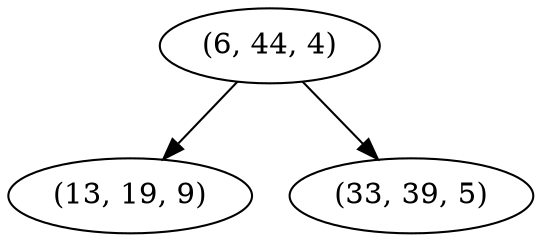 digraph tree {
    "(6, 44, 4)";
    "(13, 19, 9)";
    "(33, 39, 5)";
    "(6, 44, 4)" -> "(13, 19, 9)";
    "(6, 44, 4)" -> "(33, 39, 5)";
}
